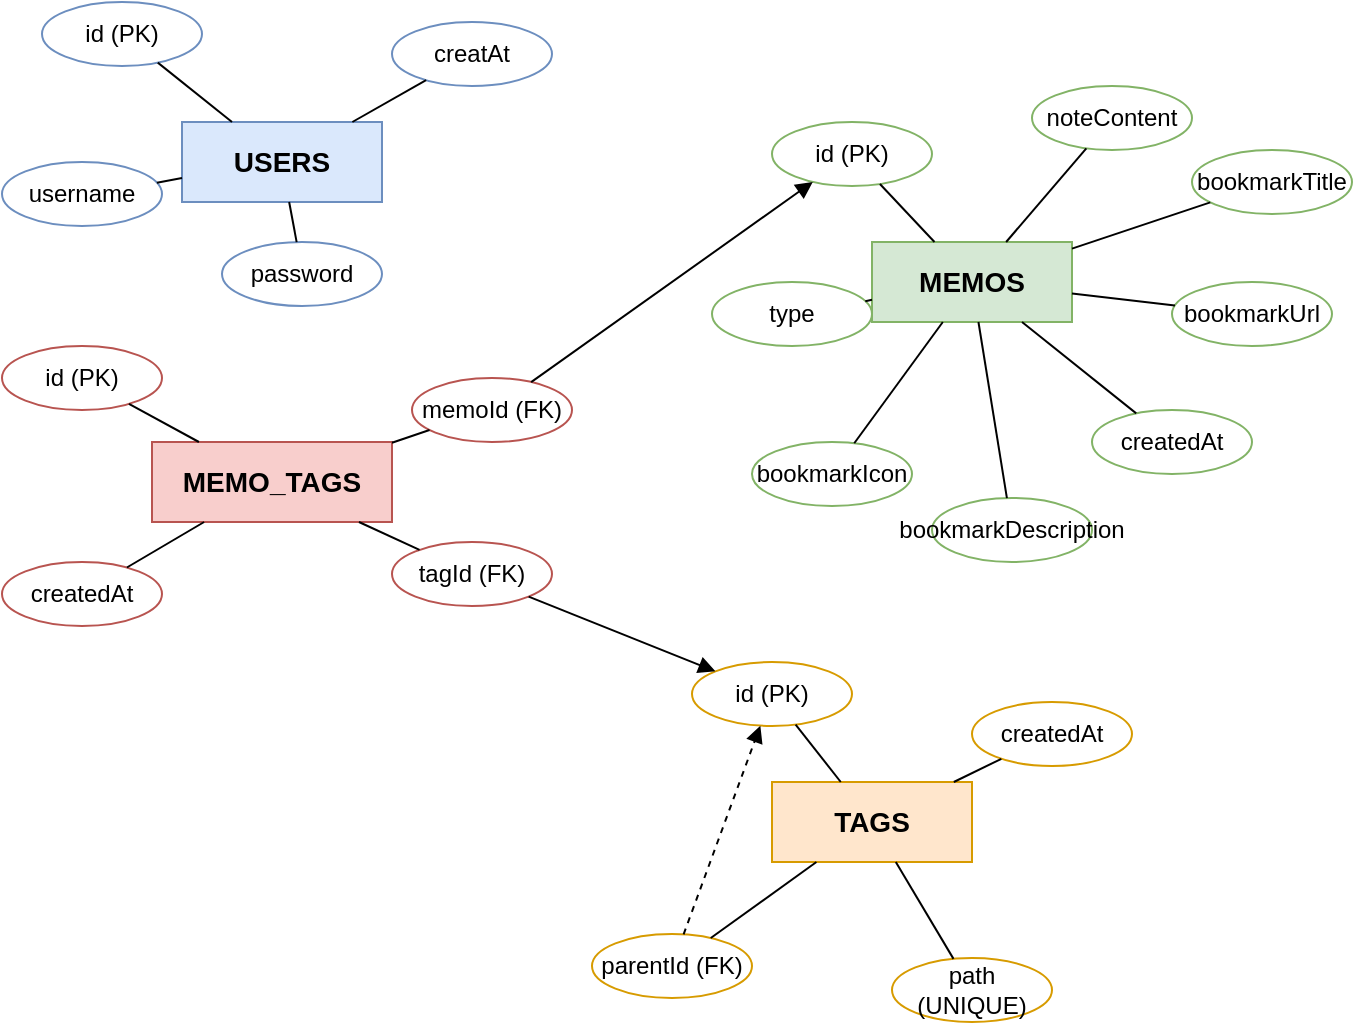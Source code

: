 <mxfile version="24.7.17">
  <diagram id="db-er-chickenfoot" name="数据库ER图-鸡爪型">
    <mxGraphModel dx="1235" dy="751" grid="1" gridSize="10" guides="1" tooltips="1" connect="1" arrows="1" fold="1" page="1" pageScale="1" pageWidth="1200" pageHeight="800" math="0" shadow="0">
      <root>
        <mxCell id="0" />
        <mxCell id="1" parent="0" />
        <mxCell id="users" value="USERS" style="rounded=0;whiteSpace=wrap;html=1;fillColor=#dae8fc;strokeColor=#6c8ebf;fontSize=14;fontStyle=1;" parent="1" vertex="1">
          <mxGeometry x="515" y="190" width="100" height="40" as="geometry" />
        </mxCell>
        <mxCell id="users-id" value="id (PK)" style="ellipse;whiteSpace=wrap;html=1;fillColor=#ffffff;strokeColor=#6c8ebf;" parent="1" vertex="1">
          <mxGeometry x="445" y="130" width="80" height="32" as="geometry" />
        </mxCell>
        <mxCell id="users-username" value="username" style="ellipse;whiteSpace=wrap;html=1;fillColor=#ffffff;strokeColor=#6c8ebf;" parent="1" vertex="1">
          <mxGeometry x="425" y="210" width="80" height="32" as="geometry" />
        </mxCell>
        <mxCell id="users-password" value="password" style="ellipse;whiteSpace=wrap;html=1;fillColor=#ffffff;strokeColor=#6c8ebf;" parent="1" vertex="1">
          <mxGeometry x="535" y="250" width="80" height="32" as="geometry" />
        </mxCell>
        <mxCell id="users-createdAt" value="creatAt" style="ellipse;whiteSpace=wrap;html=1;fillColor=#ffffff;strokeColor=#6c8ebf;" parent="1" vertex="1">
          <mxGeometry x="620" y="140" width="80" height="32" as="geometry" />
        </mxCell>
        <mxCell id="users-id-edge" style="endArrow=none;html=1;" parent="1" source="users-id" target="users" edge="1">
          <mxGeometry relative="1" as="geometry" />
        </mxCell>
        <mxCell id="users-username-edge" style="endArrow=none;html=1;" parent="1" source="users-username" target="users" edge="1">
          <mxGeometry relative="1" as="geometry" />
        </mxCell>
        <mxCell id="users-password-edge" style="endArrow=none;html=1;" parent="1" source="users-password" target="users" edge="1">
          <mxGeometry relative="1" as="geometry" />
        </mxCell>
        <mxCell id="users-createdAt-edge" style="endArrow=none;html=1;" parent="1" source="users-createdAt" target="users" edge="1">
          <mxGeometry relative="1" as="geometry" />
        </mxCell>
        <mxCell id="memos" value="MEMOS" style="rounded=0;whiteSpace=wrap;html=1;fillColor=#d5e8d4;strokeColor=#82b366;fontSize=14;fontStyle=1;" parent="1" vertex="1">
          <mxGeometry x="860" y="250" width="100" height="40" as="geometry" />
        </mxCell>
        <mxCell id="memos-id" value="id (PK)" style="ellipse;whiteSpace=wrap;html=1;fillColor=#ffffff;strokeColor=#82b366;" parent="1" vertex="1">
          <mxGeometry x="810" y="190" width="80" height="32" as="geometry" />
        </mxCell>
        <mxCell id="memos-type" value="type" style="ellipse;whiteSpace=wrap;html=1;fillColor=#ffffff;strokeColor=#82b366;" parent="1" vertex="1">
          <mxGeometry x="780" y="270" width="80" height="32" as="geometry" />
        </mxCell>
        <mxCell id="memos-createdAt" value="createdAt" style="ellipse;whiteSpace=wrap;html=1;fillColor=#ffffff;strokeColor=#82b366;" parent="1" vertex="1">
          <mxGeometry x="970" y="334" width="80" height="32" as="geometry" />
        </mxCell>
        <mxCell id="memos-noteContent" value="noteContent" style="ellipse;whiteSpace=wrap;html=1;fillColor=#ffffff;strokeColor=#82b366;" parent="1" vertex="1">
          <mxGeometry x="940" y="172" width="80" height="32" as="geometry" />
        </mxCell>
        <mxCell id="memos-bookmarkTitle" value="bookmarkTitle" style="ellipse;whiteSpace=wrap;html=1;fillColor=#ffffff;strokeColor=#82b366;" parent="1" vertex="1">
          <mxGeometry x="1020" y="204" width="80" height="32" as="geometry" />
        </mxCell>
        <mxCell id="memos-bookmarkUrl" value="bookmarkUrl" style="ellipse;whiteSpace=wrap;html=1;fillColor=#ffffff;strokeColor=#82b366;" parent="1" vertex="1">
          <mxGeometry x="1010" y="270" width="80" height="32" as="geometry" />
        </mxCell>
        <mxCell id="memos-bookmarkDescription" value="bookmarkDescription" style="ellipse;whiteSpace=wrap;html=1;fillColor=#ffffff;strokeColor=#82b366;" parent="1" vertex="1">
          <mxGeometry x="890" y="378" width="80" height="32" as="geometry" />
        </mxCell>
        <mxCell id="memos-bookmarkIcon" value="bookmarkIcon" style="ellipse;whiteSpace=wrap;html=1;fillColor=#ffffff;strokeColor=#82b366;" parent="1" vertex="1">
          <mxGeometry x="800" y="350" width="80" height="32" as="geometry" />
        </mxCell>
        <mxCell id="memos-id-edge" style="endArrow=none;html=1;" parent="1" source="memos-id" target="memos" edge="1">
          <mxGeometry relative="1" as="geometry" />
        </mxCell>
        <mxCell id="memos-type-edge" style="endArrow=none;html=1;" parent="1" source="memos-type" target="memos" edge="1">
          <mxGeometry relative="1" as="geometry" />
        </mxCell>
        <mxCell id="memos-createdAt-edge" style="endArrow=none;html=1;" parent="1" source="memos-createdAt" target="memos" edge="1">
          <mxGeometry relative="1" as="geometry" />
        </mxCell>
        <mxCell id="memos-noteContent-edge" style="endArrow=none;html=1;" parent="1" source="memos-noteContent" target="memos" edge="1">
          <mxGeometry relative="1" as="geometry" />
        </mxCell>
        <mxCell id="memos-bookmarkTitle-edge" style="endArrow=none;html=1;" parent="1" source="memos-bookmarkTitle" target="memos" edge="1">
          <mxGeometry relative="1" as="geometry" />
        </mxCell>
        <mxCell id="memos-bookmarkUrl-edge" style="endArrow=none;html=1;" parent="1" source="memos-bookmarkUrl" target="memos" edge="1">
          <mxGeometry relative="1" as="geometry" />
        </mxCell>
        <mxCell id="memos-bookmarkDescription-edge" style="endArrow=none;html=1;" parent="1" source="memos-bookmarkDescription" target="memos" edge="1">
          <mxGeometry relative="1" as="geometry" />
        </mxCell>
        <mxCell id="memos-bookmarkIcon-edge" style="endArrow=none;html=1;" parent="1" source="memos-bookmarkIcon" target="memos" edge="1">
          <mxGeometry relative="1" as="geometry" />
        </mxCell>
        <mxCell id="tags" value="TAGS" style="rounded=0;whiteSpace=wrap;html=1;fillColor=#ffe6cc;strokeColor=#d79b00;fontSize=14;fontStyle=1;" parent="1" vertex="1">
          <mxGeometry x="810" y="520" width="100" height="40" as="geometry" />
        </mxCell>
        <mxCell id="tags-id" value="id (PK)" style="ellipse;whiteSpace=wrap;html=1;fillColor=#ffffff;strokeColor=#d79b00;" parent="1" vertex="1">
          <mxGeometry x="770" y="460" width="80" height="32" as="geometry" />
        </mxCell>
        <mxCell id="tags-path" value="path (UNIQUE)" style="ellipse;whiteSpace=wrap;html=1;fillColor=#ffffff;strokeColor=#d79b00;" parent="1" vertex="1">
          <mxGeometry x="870" y="608" width="80" height="32" as="geometry" />
        </mxCell>
        <mxCell id="tags-parentId" value="parentId (FK)" style="ellipse;whiteSpace=wrap;html=1;fillColor=#ffffff;strokeColor=#d79b00;" parent="1" vertex="1">
          <mxGeometry x="720" y="596" width="80" height="32" as="geometry" />
        </mxCell>
        <mxCell id="tags-createdAt" value="createdAt" style="ellipse;whiteSpace=wrap;html=1;fillColor=#ffffff;strokeColor=#d79b00;" parent="1" vertex="1">
          <mxGeometry x="910" y="480" width="80" height="32" as="geometry" />
        </mxCell>
        <mxCell id="tags-id-edge" style="endArrow=none;html=1;" parent="1" source="tags-id" target="tags" edge="1">
          <mxGeometry relative="1" as="geometry" />
        </mxCell>
        <mxCell id="tags-path-edge" style="endArrow=none;html=1;" parent="1" source="tags-path" target="tags" edge="1">
          <mxGeometry relative="1" as="geometry" />
        </mxCell>
        <mxCell id="tags-parentId-edge" style="endArrow=none;html=1;" parent="1" source="tags-parentId" target="tags" edge="1">
          <mxGeometry relative="1" as="geometry" />
        </mxCell>
        <mxCell id="tags-createdAt-edge" style="endArrow=none;html=1;" parent="1" source="tags-createdAt" target="tags" edge="1">
          <mxGeometry relative="1" as="geometry" />
        </mxCell>
        <mxCell id="memo_tags" value="MEMO_TAGS" style="rounded=0;whiteSpace=wrap;html=1;fillColor=#f8cecc;strokeColor=#b85450;fontSize=14;fontStyle=1;" parent="1" vertex="1">
          <mxGeometry x="500" y="350" width="120" height="40" as="geometry" />
        </mxCell>
        <mxCell id="memo_tags-id" value="id (PK)" style="ellipse;whiteSpace=wrap;html=1;fillColor=#ffffff;strokeColor=#b85450;" parent="1" vertex="1">
          <mxGeometry x="425" y="302" width="80" height="32" as="geometry" />
        </mxCell>
        <mxCell id="memo_tags-memoId" value="memoId (FK)" style="ellipse;whiteSpace=wrap;html=1;fillColor=#ffffff;strokeColor=#b85450;" parent="1" vertex="1">
          <mxGeometry x="630" y="318" width="80" height="32" as="geometry" />
        </mxCell>
        <mxCell id="memo_tags-tagId" value="tagId (FK)" style="ellipse;whiteSpace=wrap;html=1;fillColor=#ffffff;strokeColor=#b85450;" parent="1" vertex="1">
          <mxGeometry x="620" y="400" width="80" height="32" as="geometry" />
        </mxCell>
        <mxCell id="memo_tags-createdAt" value="createdAt" style="ellipse;whiteSpace=wrap;html=1;fillColor=#ffffff;strokeColor=#b85450;" parent="1" vertex="1">
          <mxGeometry x="425" y="410" width="80" height="32" as="geometry" />
        </mxCell>
        <mxCell id="memo_tags-id-edge" style="endArrow=none;html=1;" parent="1" source="memo_tags-id" target="memo_tags" edge="1">
          <mxGeometry relative="1" as="geometry" />
        </mxCell>
        <mxCell id="memo_tags-memoId-edge" style="endArrow=none;html=1;" parent="1" source="memo_tags-memoId" target="memo_tags" edge="1">
          <mxGeometry relative="1" as="geometry" />
        </mxCell>
        <mxCell id="memo_tags-tagId-edge" style="endArrow=none;html=1;" parent="1" source="memo_tags-tagId" target="memo_tags" edge="1">
          <mxGeometry relative="1" as="geometry" />
        </mxCell>
        <mxCell id="memo_tags-createdAt-edge" style="endArrow=none;html=1;" parent="1" source="memo_tags-createdAt" target="memo_tags" edge="1">
          <mxGeometry relative="1" as="geometry" />
        </mxCell>
        <mxCell id="rel1" style="endArrow=block;html=1;" parent="1" source="memo_tags-memoId" target="memos-id" edge="1">
          <mxGeometry relative="1" as="geometry" />
        </mxCell>
        <mxCell id="rel2" style="endArrow=block;html=1;" parent="1" source="memo_tags-tagId" target="tags-id" edge="1">
          <mxGeometry relative="1" as="geometry" />
        </mxCell>
        <mxCell id="rel3" style="endArrow=block;html=1;dashed=1;" parent="1" source="tags-parentId" target="tags-id" edge="1">
          <mxGeometry relative="1" as="geometry" />
        </mxCell>
      </root>
    </mxGraphModel>
  </diagram>
</mxfile>
